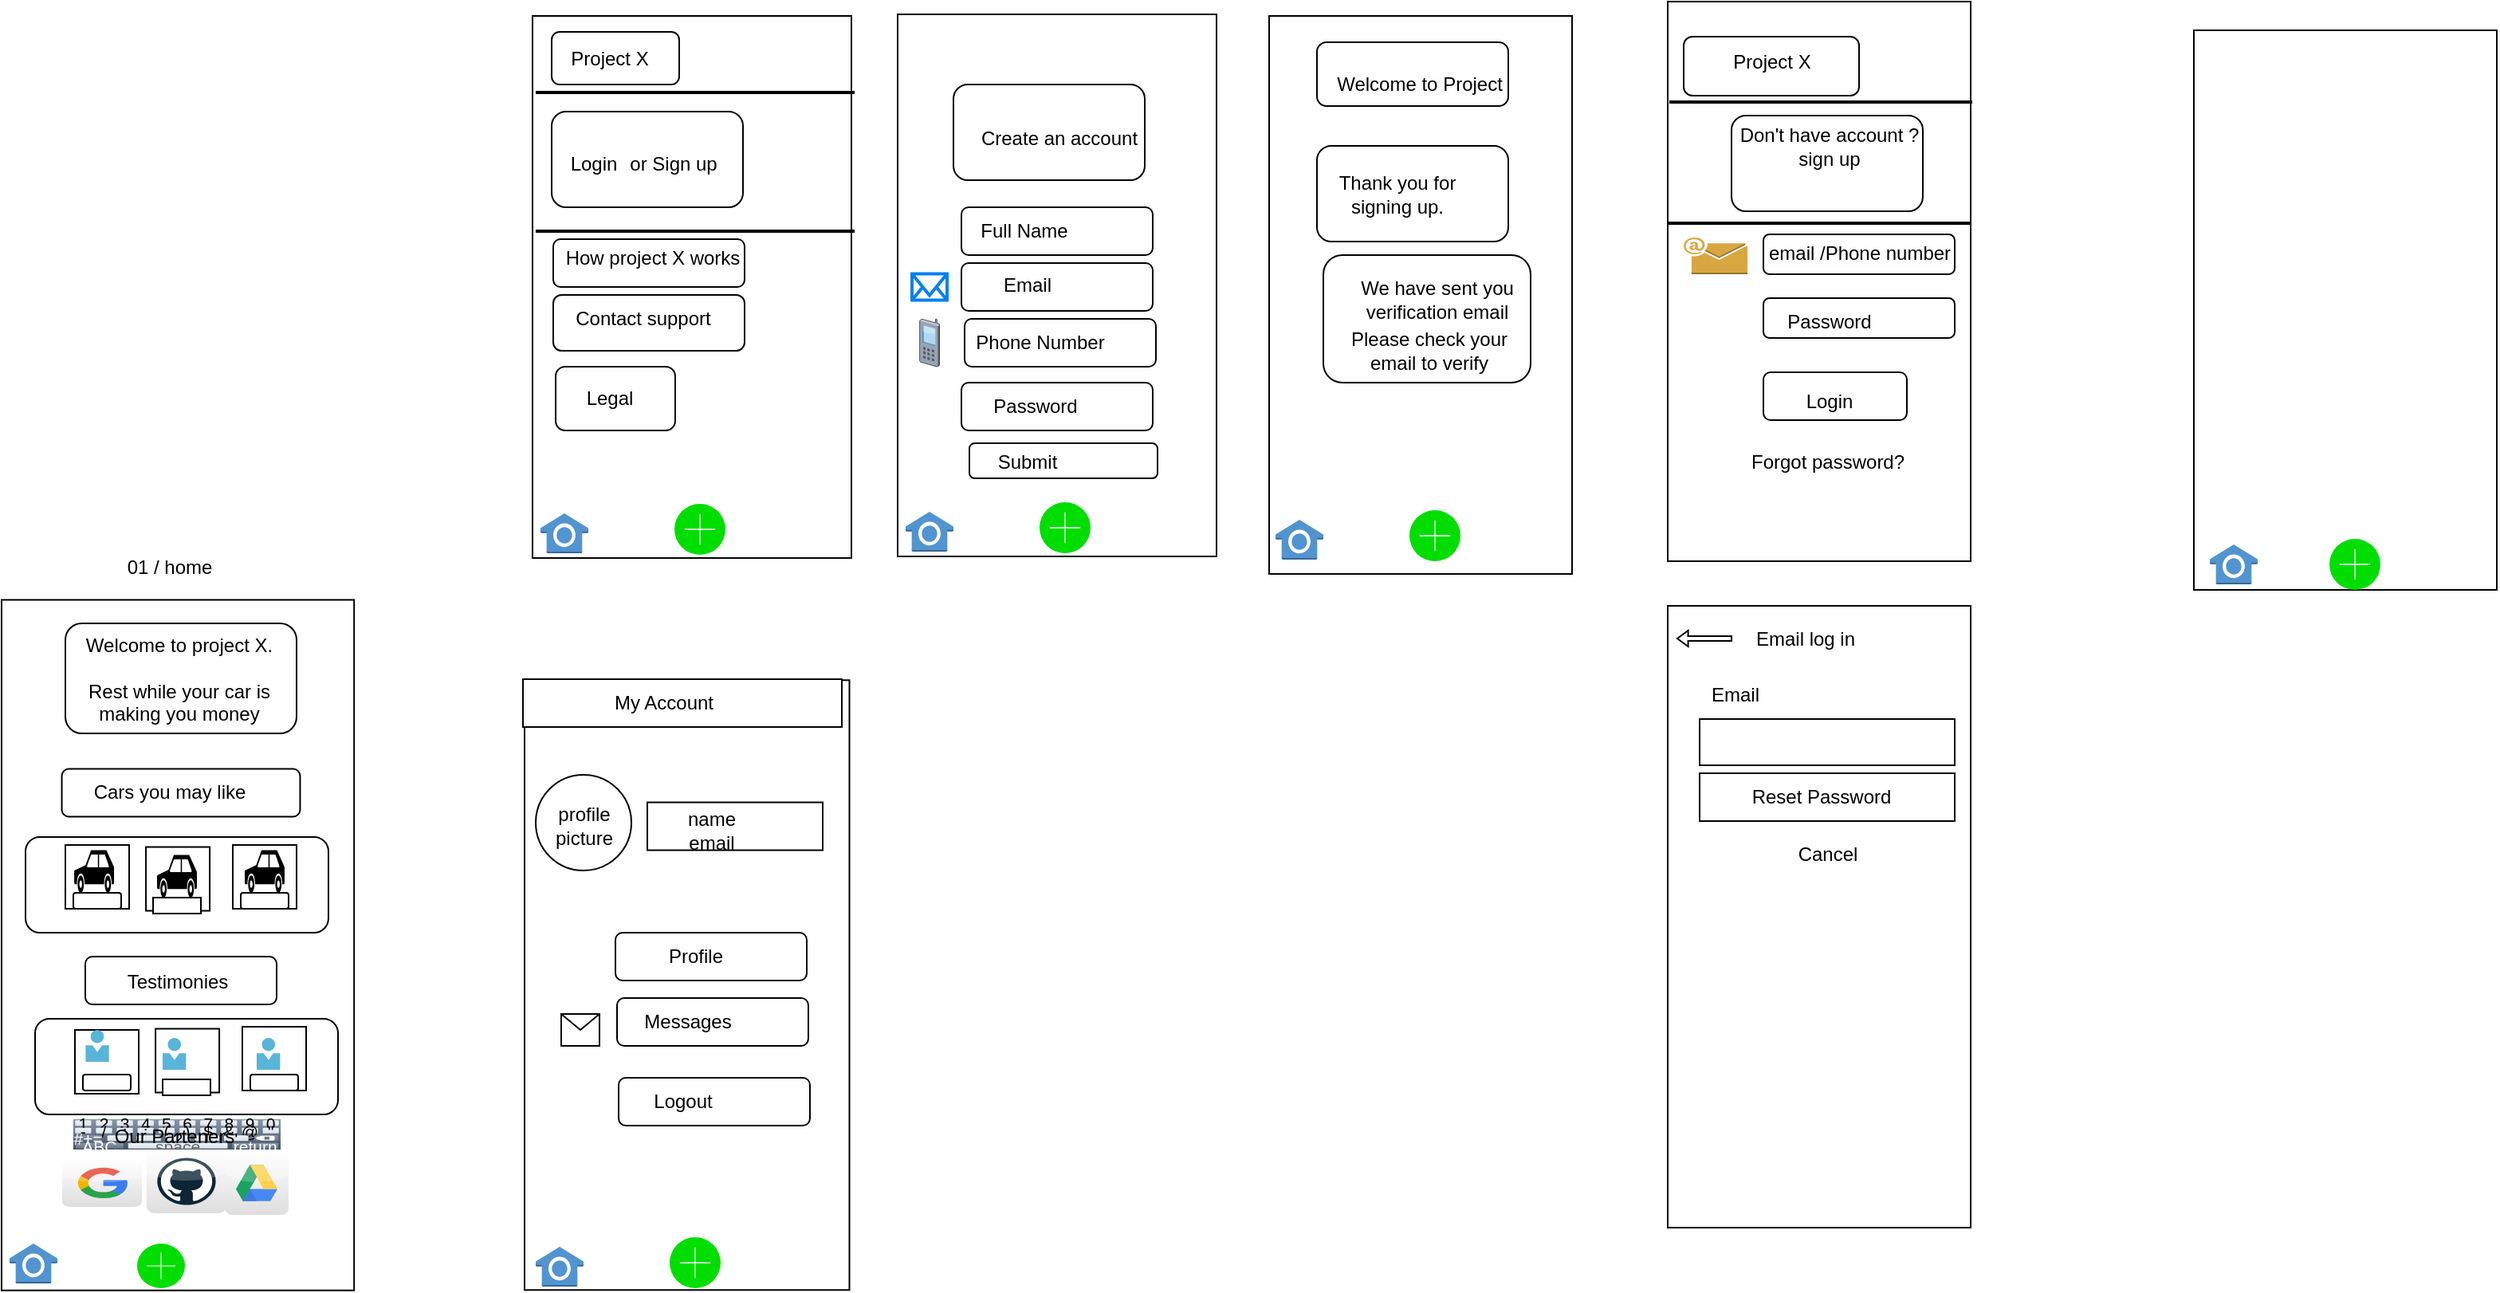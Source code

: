<mxfile version="14.1.3" type="github">
  <diagram id="MiHdG6kOTSJydrFhY64F" name="Page-1">
    <mxGraphModel dx="868" dy="1555" grid="1" gridSize="10" guides="1" tooltips="1" connect="1" arrows="1" fold="1" page="1" pageScale="1" pageWidth="850" pageHeight="1100" math="0" shadow="0">
      <root>
        <mxCell id="0" />
        <mxCell id="1" parent="0" />
        <mxCell id="eK57lRm6cOHZw8kiaRh1-2" value="" style="rounded=0;whiteSpace=wrap;html=1;rotation=90;" parent="1" vertex="1">
          <mxGeometry x="-71.02" y="112.26" width="433.12" height="221.1" as="geometry" />
        </mxCell>
        <mxCell id="eK57lRm6cOHZw8kiaRh1-9" value="" style="rounded=0;whiteSpace=wrap;html=1;rotation=90;" parent="1" vertex="1">
          <mxGeometry x="273.63" y="146" width="382.5" height="203.75" as="geometry" />
        </mxCell>
        <mxCell id="eK57lRm6cOHZw8kiaRh1-11" value="" style="ellipse;whiteSpace=wrap;html=1;aspect=fixed;" parent="1" vertex="1">
          <mxGeometry x="370" y="116" width="60" height="60" as="geometry" />
        </mxCell>
        <mxCell id="eK57lRm6cOHZw8kiaRh1-12" value="" style="rounded=0;whiteSpace=wrap;html=1;" parent="1" vertex="1">
          <mxGeometry x="440" y="133.26" width="110" height="30" as="geometry" />
        </mxCell>
        <mxCell id="eK57lRm6cOHZw8kiaRh1-14" value="&lt;div&gt;name&lt;/div&gt;&lt;div&gt;email&lt;br&gt;&lt;/div&gt;" style="text;html=1;resizable=0;autosize=1;align=center;verticalAlign=middle;points=[];fillColor=none;strokeColor=none;rounded=0;" parent="1" vertex="1">
          <mxGeometry x="455" y="136.26" width="50" height="30" as="geometry" />
        </mxCell>
        <mxCell id="eK57lRm6cOHZw8kiaRh1-15" value="&lt;div&gt;profile&lt;/div&gt;&lt;div&gt;picture&lt;br&gt;&lt;/div&gt;" style="text;html=1;resizable=0;autosize=1;align=center;verticalAlign=middle;points=[];fillColor=none;strokeColor=none;rounded=0;" parent="1" vertex="1">
          <mxGeometry x="375" y="133.26" width="50" height="30" as="geometry" />
        </mxCell>
        <mxCell id="eK57lRm6cOHZw8kiaRh1-19" value="" style="html=1;verticalLabelPosition=bottom;labelBackgroundColor=#ffffff;verticalAlign=top;shadow=0;dashed=0;strokeWidth=2;shape=mxgraph.ios7.misc.add;fillColor=#00dd00;strokeColor=#ffffff;" parent="1" vertex="1">
          <mxGeometry x="454" y="406" width="32" height="32" as="geometry" />
        </mxCell>
        <mxCell id="eK57lRm6cOHZw8kiaRh1-22" value="" style="shape=image;html=1;verticalAlign=top;verticalLabelPosition=bottom;labelBackgroundColor=#ffffff;imageAspect=0;aspect=fixed;image=https://cdn4.iconfinder.com/data/icons/music-ui-solid-24px/24/user_account_profile-2-128.png" parent="1" vertex="1">
          <mxGeometry x="529" y="405" width="32" height="32" as="geometry" />
        </mxCell>
        <mxCell id="eK57lRm6cOHZw8kiaRh1-23" value="" style="shape=image;html=1;verticalAlign=top;verticalLabelPosition=bottom;labelBackgroundColor=#ffffff;imageAspect=0;aspect=fixed;image=https://cdn0.iconfinder.com/data/icons/google-material-design-3-0/48/ic_account_circle_48px-128.png" parent="1" vertex="1">
          <mxGeometry x="380" y="211" width="33" height="33" as="geometry" />
        </mxCell>
        <mxCell id="eK57lRm6cOHZw8kiaRh1-24" value="" style="rounded=1;whiteSpace=wrap;html=1;" parent="1" vertex="1">
          <mxGeometry x="420" y="215" width="120" height="30" as="geometry" />
        </mxCell>
        <mxCell id="eK57lRm6cOHZw8kiaRh1-25" value="" style="shape=message;html=1;whiteSpace=wrap;html=1;outlineConnect=0;" parent="1" vertex="1">
          <mxGeometry x="386" y="266" width="24" height="20" as="geometry" />
        </mxCell>
        <mxCell id="eK57lRm6cOHZw8kiaRh1-27" value="" style="rounded=1;whiteSpace=wrap;html=1;" parent="1" vertex="1">
          <mxGeometry x="421" y="256" width="120" height="30" as="geometry" />
        </mxCell>
        <mxCell id="eK57lRm6cOHZw8kiaRh1-28" value="" style="shape=image;html=1;verticalAlign=top;verticalLabelPosition=bottom;labelBackgroundColor=#ffffff;imageAspect=0;aspect=fixed;image=https://cdn3.iconfinder.com/data/icons/UltimateGnome/128x128/apps/gnome-session-logout.png" parent="1" vertex="1">
          <mxGeometry x="386" y="306" width="30" height="30" as="geometry" />
        </mxCell>
        <mxCell id="eK57lRm6cOHZw8kiaRh1-29" value="" style="rounded=1;whiteSpace=wrap;html=1;" parent="1" vertex="1">
          <mxGeometry x="422" y="306" width="120" height="30" as="geometry" />
        </mxCell>
        <mxCell id="eK57lRm6cOHZw8kiaRh1-30" value="" style="rounded=0;whiteSpace=wrap;html=1;" parent="1" vertex="1">
          <mxGeometry x="362" y="56" width="200" height="30" as="geometry" />
        </mxCell>
        <mxCell id="eK57lRm6cOHZw8kiaRh1-31" value="My Account" style="text;html=1;resizable=0;autosize=1;align=center;verticalAlign=middle;points=[];fillColor=none;strokeColor=none;rounded=0;" parent="1" vertex="1">
          <mxGeometry x="410" y="61" width="80" height="20" as="geometry" />
        </mxCell>
        <mxCell id="eK57lRm6cOHZw8kiaRh1-32" value="Profile" style="text;html=1;resizable=0;autosize=1;align=center;verticalAlign=middle;points=[];fillColor=none;strokeColor=none;rounded=0;" parent="1" vertex="1">
          <mxGeometry x="445" y="220" width="50" height="20" as="geometry" />
        </mxCell>
        <mxCell id="eK57lRm6cOHZw8kiaRh1-33" value="Messages" style="text;html=1;resizable=0;autosize=1;align=center;verticalAlign=middle;points=[];fillColor=none;strokeColor=none;rounded=0;" parent="1" vertex="1">
          <mxGeometry x="430" y="261" width="70" height="20" as="geometry" />
        </mxCell>
        <mxCell id="eK57lRm6cOHZw8kiaRh1-34" value="Logout" style="text;html=1;resizable=0;autosize=1;align=center;verticalAlign=middle;points=[];fillColor=none;strokeColor=none;rounded=0;" parent="1" vertex="1">
          <mxGeometry x="437" y="311" width="50" height="20" as="geometry" />
        </mxCell>
        <mxCell id="eK57lRm6cOHZw8kiaRh1-35" value="" style="outlineConnect=0;dashed=0;verticalLabelPosition=bottom;verticalAlign=top;align=center;html=1;shape=mxgraph.aws3.alexa_smart_home_skill;fillColor=#5294CF;gradientColor=none;" parent="1" vertex="1">
          <mxGeometry x="40" y="410" width="30" height="25" as="geometry" />
        </mxCell>
        <mxCell id="eK57lRm6cOHZw8kiaRh1-36" value="" style="html=1;verticalLabelPosition=bottom;labelBackgroundColor=#ffffff;verticalAlign=top;shadow=0;dashed=0;strokeWidth=2;shape=mxgraph.ios7.misc.add;fillColor=#00dd00;strokeColor=#ffffff;" parent="1" vertex="1">
          <mxGeometry x="120" y="410" width="30" height="28" as="geometry" />
        </mxCell>
        <mxCell id="eK57lRm6cOHZw8kiaRh1-37" value="" style="shape=image;html=1;verticalAlign=top;verticalLabelPosition=bottom;labelBackgroundColor=#ffffff;imageAspect=0;aspect=fixed;image=https://cdn4.iconfinder.com/data/icons/music-ui-solid-24px/24/user_account_profile-2-128.png" parent="1" vertex="1">
          <mxGeometry x="210" y="410" width="30" height="30" as="geometry" />
        </mxCell>
        <mxCell id="eK57lRm6cOHZw8kiaRh1-39" value="" style="rounded=1;whiteSpace=wrap;html=1;" parent="1" vertex="1">
          <mxGeometry x="75" y="21" width="145" height="69" as="geometry" />
        </mxCell>
        <mxCell id="eK57lRm6cOHZw8kiaRh1-40" value="&lt;div&gt;Welcome to project X.&lt;/div&gt;&lt;div&gt;&lt;br&gt;&lt;/div&gt;&lt;div&gt;Rest while your car is &lt;br&gt;&lt;/div&gt;&lt;div&gt;making you money&lt;br&gt;&lt;/div&gt;" style="text;html=1;resizable=0;autosize=1;align=center;verticalAlign=middle;points=[];fillColor=none;strokeColor=none;rounded=0;" parent="1" vertex="1">
          <mxGeometry x="80.54" y="25.5" width="130" height="60" as="geometry" />
        </mxCell>
        <mxCell id="eK57lRm6cOHZw8kiaRh1-41" value="" style="rounded=1;whiteSpace=wrap;html=1;" parent="1" vertex="1">
          <mxGeometry x="72.77" y="112.26" width="149.46" height="30" as="geometry" />
        </mxCell>
        <mxCell id="eK57lRm6cOHZw8kiaRh1-42" value="Cars you may like" style="text;html=1;resizable=0;autosize=1;align=center;verticalAlign=middle;points=[];fillColor=none;strokeColor=none;rounded=0;" parent="1" vertex="1">
          <mxGeometry x="85" y="117.26" width="110" height="20" as="geometry" />
        </mxCell>
        <mxCell id="eK57lRm6cOHZw8kiaRh1-48" value="" style="rounded=1;whiteSpace=wrap;html=1;" parent="1" vertex="1">
          <mxGeometry x="50" y="155" width="190" height="60" as="geometry" />
        </mxCell>
        <mxCell id="eK57lRm6cOHZw8kiaRh1-50" value="" style="whiteSpace=wrap;html=1;aspect=fixed;" parent="1" vertex="1">
          <mxGeometry x="75" y="160" width="40" height="40" as="geometry" />
        </mxCell>
        <mxCell id="eK57lRm6cOHZw8kiaRh1-51" value="" style="whiteSpace=wrap;html=1;aspect=fixed;" parent="1" vertex="1">
          <mxGeometry x="180" y="160" width="40" height="40" as="geometry" />
        </mxCell>
        <mxCell id="eK57lRm6cOHZw8kiaRh1-52" value="" style="whiteSpace=wrap;html=1;aspect=fixed;" parent="1" vertex="1">
          <mxGeometry x="125.54" y="161.26" width="40" height="40" as="geometry" />
        </mxCell>
        <mxCell id="eK57lRm6cOHZw8kiaRh1-53" value="" style="rounded=1;whiteSpace=wrap;html=1;" parent="1" vertex="1">
          <mxGeometry x="87.5" y="230" width="120" height="30" as="geometry" />
        </mxCell>
        <mxCell id="eK57lRm6cOHZw8kiaRh1-54" value="Testimonies" style="text;html=1;resizable=0;autosize=1;align=center;verticalAlign=middle;points=[];fillColor=none;strokeColor=none;rounded=0;" parent="1" vertex="1">
          <mxGeometry x="105" y="236" width="80" height="20" as="geometry" />
        </mxCell>
        <mxCell id="eK57lRm6cOHZw8kiaRh1-55" value="" style="shape=mxgraph.signs.transportation.car_3;html=1;pointerEvents=1;fillColor=#000000;strokeColor=none;verticalLabelPosition=bottom;verticalAlign=top;align=center;" parent="1" vertex="1">
          <mxGeometry x="80.54" y="163.26" width="25" height="26.74" as="geometry" />
        </mxCell>
        <mxCell id="eK57lRm6cOHZw8kiaRh1-56" value="" style="shape=mxgraph.signs.transportation.car_3;html=1;pointerEvents=1;fillColor=#000000;strokeColor=none;verticalLabelPosition=bottom;verticalAlign=top;align=center;" parent="1" vertex="1">
          <mxGeometry x="132.5" y="166.26" width="25" height="26.74" as="geometry" />
        </mxCell>
        <mxCell id="eK57lRm6cOHZw8kiaRh1-57" value="" style="shape=mxgraph.signs.transportation.car_3;html=1;pointerEvents=1;fillColor=#000000;strokeColor=none;verticalLabelPosition=bottom;verticalAlign=top;align=center;" parent="1" vertex="1">
          <mxGeometry x="187.5" y="163.26" width="25" height="26.74" as="geometry" />
        </mxCell>
        <mxCell id="eK57lRm6cOHZw8kiaRh1-58" value="" style="rounded=1;whiteSpace=wrap;html=1;" parent="1" vertex="1">
          <mxGeometry x="80" y="190" width="30" height="10" as="geometry" />
        </mxCell>
        <mxCell id="eK57lRm6cOHZw8kiaRh1-59" value="" style="rounded=1;whiteSpace=wrap;html=1;arcSize=0;" parent="1" vertex="1">
          <mxGeometry x="130" y="193" width="30" height="10" as="geometry" />
        </mxCell>
        <mxCell id="eK57lRm6cOHZw8kiaRh1-60" value="" style="rounded=1;whiteSpace=wrap;html=1;" parent="1" vertex="1">
          <mxGeometry x="185" y="190" width="30" height="10" as="geometry" />
        </mxCell>
        <mxCell id="eK57lRm6cOHZw8kiaRh1-61" value="" style="rounded=1;whiteSpace=wrap;html=1;" parent="1" vertex="1">
          <mxGeometry x="56" y="269" width="190" height="60" as="geometry" />
        </mxCell>
        <mxCell id="eK57lRm6cOHZw8kiaRh1-62" value="" style="whiteSpace=wrap;html=1;aspect=fixed;" parent="1" vertex="1">
          <mxGeometry x="81" y="276" width="40" height="40" as="geometry" />
        </mxCell>
        <mxCell id="eK57lRm6cOHZw8kiaRh1-63" value="" style="whiteSpace=wrap;html=1;aspect=fixed;" parent="1" vertex="1">
          <mxGeometry x="186" y="274" width="40" height="40" as="geometry" />
        </mxCell>
        <mxCell id="eK57lRm6cOHZw8kiaRh1-64" value="" style="whiteSpace=wrap;html=1;aspect=fixed;" parent="1" vertex="1">
          <mxGeometry x="131.54" y="275.26" width="40" height="40" as="geometry" />
        </mxCell>
        <mxCell id="eK57lRm6cOHZw8kiaRh1-68" value="" style="rounded=1;whiteSpace=wrap;html=1;" parent="1" vertex="1">
          <mxGeometry x="86" y="304" width="30" height="10" as="geometry" />
        </mxCell>
        <mxCell id="eK57lRm6cOHZw8kiaRh1-69" value="" style="rounded=1;whiteSpace=wrap;html=1;arcSize=0;" parent="1" vertex="1">
          <mxGeometry x="136" y="307" width="30" height="10" as="geometry" />
        </mxCell>
        <mxCell id="eK57lRm6cOHZw8kiaRh1-70" value="" style="rounded=1;whiteSpace=wrap;html=1;" parent="1" vertex="1">
          <mxGeometry x="191" y="304" width="30" height="10" as="geometry" />
        </mxCell>
        <mxCell id="eK57lRm6cOHZw8kiaRh1-71" value="" style="aspect=fixed;html=1;points=[];align=center;image;fontSize=12;image=img/lib/mscae/Person.svg;" parent="1" vertex="1">
          <mxGeometry x="87.6" y="276" width="14.8" height="20" as="geometry" />
        </mxCell>
        <mxCell id="eK57lRm6cOHZw8kiaRh1-73" value="" style="aspect=fixed;html=1;points=[];align=center;image;fontSize=12;image=img/lib/mscae/Person.svg;" parent="1" vertex="1">
          <mxGeometry x="136" y="281" width="14.8" height="20" as="geometry" />
        </mxCell>
        <mxCell id="eK57lRm6cOHZw8kiaRh1-74" value="" style="aspect=fixed;html=1;points=[];align=center;image;fontSize=12;image=img/lib/mscae/Person.svg;" parent="1" vertex="1">
          <mxGeometry x="195" y="281" width="14.8" height="20" as="geometry" />
        </mxCell>
        <mxCell id="eK57lRm6cOHZw8kiaRh1-75" value="" style="verticalLabelPosition=bottom;verticalAlign=top;html=1;shadow=0;dashed=0;strokeWidth=1;shape=mxgraph.ios.iKeybNumb;" parent="1" vertex="1">
          <mxGeometry x="80" y="332" width="130" height="19" as="geometry" />
        </mxCell>
        <mxCell id="eK57lRm6cOHZw8kiaRh1-76" value="Our Parteners" style="text;html=1;resizable=0;autosize=1;align=center;verticalAlign=middle;points=[];fillColor=none;strokeColor=none;rounded=0;" parent="1" vertex="1">
          <mxGeometry x="98.4" y="333.36" width="90" height="20" as="geometry" />
        </mxCell>
        <mxCell id="eK57lRm6cOHZw8kiaRh1-77" value="" style="dashed=0;outlineConnect=0;html=1;align=center;labelPosition=center;verticalLabelPosition=bottom;verticalAlign=top;shape=mxgraph.webicons.google;gradientColor=#DFDEDE" parent="1" vertex="1">
          <mxGeometry x="73" y="357" width="50" height="30" as="geometry" />
        </mxCell>
        <mxCell id="eK57lRm6cOHZw8kiaRh1-78" value="" style="dashed=0;outlineConnect=0;html=1;align=center;labelPosition=center;verticalLabelPosition=bottom;verticalAlign=top;shape=mxgraph.webicons.google_drive;gradientColor=#DFDEDE" parent="1" vertex="1">
          <mxGeometry x="175" y="352" width="40" height="40" as="geometry" />
        </mxCell>
        <mxCell id="eK57lRm6cOHZw8kiaRh1-79" value="" style="dashed=0;outlineConnect=0;html=1;align=center;labelPosition=center;verticalLabelPosition=bottom;verticalAlign=top;shape=mxgraph.webicons.github;gradientColor=#DFDEDE" parent="1" vertex="1">
          <mxGeometry x="126" y="351" width="50" height="40" as="geometry" />
        </mxCell>
        <mxCell id="eK57lRm6cOHZw8kiaRh1-80" value="" style="outlineConnect=0;dashed=0;verticalLabelPosition=bottom;verticalAlign=top;align=center;html=1;shape=mxgraph.aws3.alexa_smart_home_skill;fillColor=#5294CF;gradientColor=none;" parent="1" vertex="1">
          <mxGeometry x="370" y="412" width="30" height="25" as="geometry" />
        </mxCell>
        <mxCell id="eK57lRm6cOHZw8kiaRh1-81" value="" style="rounded=0;whiteSpace=wrap;html=1;" parent="1" vertex="1">
          <mxGeometry x="368" y="-360" width="200" height="340" as="geometry" />
        </mxCell>
        <mxCell id="eK57lRm6cOHZw8kiaRh1-82" value="" style="html=1;verticalLabelPosition=bottom;labelBackgroundColor=#ffffff;verticalAlign=top;shadow=0;dashed=0;strokeWidth=2;shape=mxgraph.ios7.misc.add;fillColor=#00dd00;strokeColor=#ffffff;" parent="1" vertex="1">
          <mxGeometry x="457" y="-54" width="32" height="32" as="geometry" />
        </mxCell>
        <mxCell id="eK57lRm6cOHZw8kiaRh1-83" value="" style="shape=image;html=1;verticalAlign=top;verticalLabelPosition=bottom;labelBackgroundColor=#ffffff;imageAspect=0;aspect=fixed;image=https://cdn4.iconfinder.com/data/icons/music-ui-solid-24px/24/user_account_profile-2-128.png" parent="1" vertex="1">
          <mxGeometry x="532" y="-55" width="32" height="32" as="geometry" />
        </mxCell>
        <mxCell id="eK57lRm6cOHZw8kiaRh1-84" value="" style="outlineConnect=0;dashed=0;verticalLabelPosition=bottom;verticalAlign=top;align=center;html=1;shape=mxgraph.aws3.alexa_smart_home_skill;fillColor=#5294CF;gradientColor=none;" parent="1" vertex="1">
          <mxGeometry x="373" y="-48" width="30" height="25" as="geometry" />
        </mxCell>
        <mxCell id="eK57lRm6cOHZw8kiaRh1-85" value="" style="rounded=1;whiteSpace=wrap;html=1;" parent="1" vertex="1">
          <mxGeometry x="380" y="-300" width="120" height="60" as="geometry" />
        </mxCell>
        <mxCell id="eK57lRm6cOHZw8kiaRh1-88" value="" style="rounded=0;whiteSpace=wrap;html=1;" parent="1" vertex="1">
          <mxGeometry x="597" y="-361" width="200" height="340" as="geometry" />
        </mxCell>
        <mxCell id="eK57lRm6cOHZw8kiaRh1-89" value="" style="html=1;verticalLabelPosition=bottom;labelBackgroundColor=#ffffff;verticalAlign=top;shadow=0;dashed=0;strokeWidth=2;shape=mxgraph.ios7.misc.add;fillColor=#00dd00;strokeColor=#ffffff;" parent="1" vertex="1">
          <mxGeometry x="686" y="-55" width="32" height="32" as="geometry" />
        </mxCell>
        <mxCell id="eK57lRm6cOHZw8kiaRh1-90" value="" style="shape=image;html=1;verticalAlign=top;verticalLabelPosition=bottom;labelBackgroundColor=#ffffff;imageAspect=0;aspect=fixed;image=https://cdn4.iconfinder.com/data/icons/music-ui-solid-24px/24/user_account_profile-2-128.png" parent="1" vertex="1">
          <mxGeometry x="761" y="-56" width="32" height="32" as="geometry" />
        </mxCell>
        <mxCell id="eK57lRm6cOHZw8kiaRh1-91" value="" style="outlineConnect=0;dashed=0;verticalLabelPosition=bottom;verticalAlign=top;align=center;html=1;shape=mxgraph.aws3.alexa_smart_home_skill;fillColor=#5294CF;gradientColor=none;" parent="1" vertex="1">
          <mxGeometry x="602" y="-49" width="30" height="25" as="geometry" />
        </mxCell>
        <mxCell id="eK57lRm6cOHZw8kiaRh1-92" value="" style="rounded=1;whiteSpace=wrap;html=1;" parent="1" vertex="1">
          <mxGeometry x="632" y="-317" width="120" height="60" as="geometry" />
        </mxCell>
        <mxCell id="eK57lRm6cOHZw8kiaRh1-93" value="Create an account" style="text;html=1;resizable=0;autosize=1;align=center;verticalAlign=middle;points=[];fillColor=none;strokeColor=none;rounded=0;" parent="1" vertex="1">
          <mxGeometry x="638" y="-293" width="120" height="20" as="geometry" />
        </mxCell>
        <mxCell id="eK57lRm6cOHZw8kiaRh1-94" value="" style="rounded=1;whiteSpace=wrap;html=1;" parent="1" vertex="1">
          <mxGeometry x="637" y="-240" width="120" height="30" as="geometry" />
        </mxCell>
        <mxCell id="eK57lRm6cOHZw8kiaRh1-95" value="" style="rounded=1;whiteSpace=wrap;html=1;" parent="1" vertex="1">
          <mxGeometry x="637" y="-205" width="120" height="30" as="geometry" />
        </mxCell>
        <mxCell id="eK57lRm6cOHZw8kiaRh1-96" value="" style="rounded=1;whiteSpace=wrap;html=1;" parent="1" vertex="1">
          <mxGeometry x="639" y="-170" width="120" height="30" as="geometry" />
        </mxCell>
        <mxCell id="eK57lRm6cOHZw8kiaRh1-97" value="" style="rounded=1;whiteSpace=wrap;html=1;" parent="1" vertex="1">
          <mxGeometry x="637" y="-130" width="120" height="30" as="geometry" />
        </mxCell>
        <mxCell id="eK57lRm6cOHZw8kiaRh1-98" value="" style="shape=image;html=1;verticalAlign=top;verticalLabelPosition=bottom;labelBackgroundColor=#ffffff;imageAspect=0;aspect=fixed;image=https://cdn0.iconfinder.com/data/icons/round-ui-icons/128/tick_red.png" parent="1" vertex="1">
          <mxGeometry x="614" y="-90" width="26" height="26" as="geometry" />
        </mxCell>
        <mxCell id="eK57lRm6cOHZw8kiaRh1-99" value="" style="rounded=1;whiteSpace=wrap;html=1;" parent="1" vertex="1">
          <mxGeometry x="642" y="-92" width="118" height="22" as="geometry" />
        </mxCell>
        <mxCell id="eK57lRm6cOHZw8kiaRh1-100" value="" style="shape=image;html=1;verticalAlign=top;verticalLabelPosition=bottom;labelBackgroundColor=#ffffff;imageAspect=0;aspect=fixed;image=https://cdn0.iconfinder.com/data/icons/simpline-mix/64/simpline_27-128.png" parent="1" vertex="1">
          <mxGeometry x="602" y="-240" width="30" height="30" as="geometry" />
        </mxCell>
        <mxCell id="eK57lRm6cOHZw8kiaRh1-101" value="" style="html=1;verticalLabelPosition=bottom;align=center;labelBackgroundColor=#ffffff;verticalAlign=top;strokeWidth=2;strokeColor=#0080F0;shadow=0;dashed=0;shape=mxgraph.ios7.icons.mail;" parent="1" vertex="1">
          <mxGeometry x="606" y="-198.25" width="22" height="16.5" as="geometry" />
        </mxCell>
        <mxCell id="eK57lRm6cOHZw8kiaRh1-102" value="" style="verticalLabelPosition=bottom;aspect=fixed;html=1;verticalAlign=top;strokeColor=none;align=center;outlineConnect=0;shape=mxgraph.citrix.cell_phone;" parent="1" vertex="1">
          <mxGeometry x="610.75" y="-170" width="12.5" height="30" as="geometry" />
        </mxCell>
        <mxCell id="eK57lRm6cOHZw8kiaRh1-103" value="" style="shape=image;html=1;verticalAlign=top;verticalLabelPosition=bottom;labelBackgroundColor=#ffffff;imageAspect=0;aspect=fixed;image=https://cdn3.iconfinder.com/data/icons/linecons-free-vector-icons-pack/32/lock-128.png" parent="1" vertex="1">
          <mxGeometry x="606" y="-130" width="30" height="30" as="geometry" />
        </mxCell>
        <mxCell id="eK57lRm6cOHZw8kiaRh1-104" value="Full Name" style="text;html=1;resizable=0;autosize=1;align=center;verticalAlign=middle;points=[];fillColor=none;strokeColor=none;rounded=0;" parent="1" vertex="1">
          <mxGeometry x="641.13" y="-235" width="70" height="20" as="geometry" />
        </mxCell>
        <mxCell id="eK57lRm6cOHZw8kiaRh1-105" value="Email" style="text;html=1;resizable=0;autosize=1;align=center;verticalAlign=middle;points=[];fillColor=none;strokeColor=none;rounded=0;" parent="1" vertex="1">
          <mxGeometry x="653.13" y="-200.75" width="50" height="20" as="geometry" />
        </mxCell>
        <mxCell id="eK57lRm6cOHZw8kiaRh1-106" value="Phone Number" style="text;html=1;resizable=0;autosize=1;align=center;verticalAlign=middle;points=[];fillColor=none;strokeColor=none;rounded=0;" parent="1" vertex="1">
          <mxGeometry x="636" y="-165" width="100" height="20" as="geometry" />
        </mxCell>
        <mxCell id="eK57lRm6cOHZw8kiaRh1-107" value="Password" style="text;html=1;resizable=0;autosize=1;align=center;verticalAlign=middle;points=[];fillColor=none;strokeColor=none;rounded=0;" parent="1" vertex="1">
          <mxGeometry x="648" y="-125" width="70" height="20" as="geometry" />
        </mxCell>
        <mxCell id="eK57lRm6cOHZw8kiaRh1-108" value="Submit" style="text;html=1;resizable=0;autosize=1;align=center;verticalAlign=middle;points=[];fillColor=none;strokeColor=none;rounded=0;" parent="1" vertex="1">
          <mxGeometry x="653.13" y="-90" width="50" height="20" as="geometry" />
        </mxCell>
        <mxCell id="eK57lRm6cOHZw8kiaRh1-110" value="" style="rounded=1;whiteSpace=wrap;html=1;" parent="1" vertex="1">
          <mxGeometry x="380" y="-350" width="80" height="33" as="geometry" />
        </mxCell>
        <mxCell id="eK57lRm6cOHZw8kiaRh1-115" value="" style="line;strokeWidth=2;html=1;" parent="1" vertex="1">
          <mxGeometry x="370" y="-317" width="200" height="10" as="geometry" />
        </mxCell>
        <mxCell id="eK57lRm6cOHZw8kiaRh1-116" value="Project X" style="text;html=1;resizable=0;autosize=1;align=center;verticalAlign=middle;points=[];fillColor=none;strokeColor=none;rounded=0;" parent="1" vertex="1">
          <mxGeometry x="386" y="-343.5" width="60" height="20" as="geometry" />
        </mxCell>
        <mxCell id="eK57lRm6cOHZw8kiaRh1-117" value="" style="line;strokeWidth=2;html=1;" parent="1" vertex="1">
          <mxGeometry x="370" y="-230" width="200" height="10" as="geometry" />
        </mxCell>
        <mxCell id="eK57lRm6cOHZw8kiaRh1-118" value="Login" style="text;html=1;resizable=0;autosize=1;align=center;verticalAlign=middle;points=[];fillColor=none;strokeColor=none;rounded=0;" parent="1" vertex="1">
          <mxGeometry x="381" y="-277" width="50" height="20" as="geometry" />
        </mxCell>
        <mxCell id="eK57lRm6cOHZw8kiaRh1-119" value="or Sign up" style="text;html=1;resizable=0;autosize=1;align=center;verticalAlign=middle;points=[];fillColor=none;strokeColor=none;rounded=0;" parent="1" vertex="1">
          <mxGeometry x="421" y="-277" width="70" height="20" as="geometry" />
        </mxCell>
        <mxCell id="eK57lRm6cOHZw8kiaRh1-121" value="" style="rounded=1;whiteSpace=wrap;html=1;" parent="1" vertex="1">
          <mxGeometry x="381" y="-220" width="120" height="30" as="geometry" />
        </mxCell>
        <mxCell id="eK57lRm6cOHZw8kiaRh1-122" value="" style="rounded=1;whiteSpace=wrap;html=1;" parent="1" vertex="1">
          <mxGeometry x="381" y="-185" width="120" height="35" as="geometry" />
        </mxCell>
        <mxCell id="eK57lRm6cOHZw8kiaRh1-123" value="" style="rounded=1;whiteSpace=wrap;html=1;" parent="1" vertex="1">
          <mxGeometry x="382.5" y="-140" width="75" height="40" as="geometry" />
        </mxCell>
        <mxCell id="eK57lRm6cOHZw8kiaRh1-124" value="How project X works" style="text;html=1;resizable=0;autosize=1;align=center;verticalAlign=middle;points=[];fillColor=none;strokeColor=none;rounded=0;" parent="1" vertex="1">
          <mxGeometry x="378" y="-218.25" width="130" height="20" as="geometry" />
        </mxCell>
        <mxCell id="eK57lRm6cOHZw8kiaRh1-125" value="Contact support" style="text;html=1;resizable=0;autosize=1;align=center;verticalAlign=middle;points=[];fillColor=none;strokeColor=none;rounded=0;" parent="1" vertex="1">
          <mxGeometry x="387" y="-179.75" width="100" height="20" as="geometry" />
        </mxCell>
        <mxCell id="eK57lRm6cOHZw8kiaRh1-126" value="Legal" style="text;html=1;resizable=0;autosize=1;align=center;verticalAlign=middle;points=[];fillColor=none;strokeColor=none;rounded=0;" parent="1" vertex="1">
          <mxGeometry x="391" y="-130" width="50" height="20" as="geometry" />
        </mxCell>
        <mxCell id="eK57lRm6cOHZw8kiaRh1-128" value="01 / home" style="text;html=1;resizable=0;autosize=1;align=center;verticalAlign=middle;points=[];fillColor=none;strokeColor=none;rounded=0;" parent="1" vertex="1">
          <mxGeometry x="105" y="-24" width="70" height="20" as="geometry" />
        </mxCell>
        <mxCell id="eK57lRm6cOHZw8kiaRh1-130" value="" style="rounded=0;whiteSpace=wrap;html=1;" parent="1" vertex="1">
          <mxGeometry x="830" y="-360" width="190" height="350" as="geometry" />
        </mxCell>
        <mxCell id="eK57lRm6cOHZw8kiaRh1-131" value="" style="rounded=1;whiteSpace=wrap;html=1;" parent="1" vertex="1">
          <mxGeometry x="860" y="-278.5" width="120" height="60" as="geometry" />
        </mxCell>
        <mxCell id="eK57lRm6cOHZw8kiaRh1-132" value="&lt;div&gt;Thank you for &lt;br&gt;&lt;/div&gt;&lt;div&gt;signing up.&lt;br&gt;&lt;/div&gt;" style="text;html=1;resizable=0;autosize=1;align=center;verticalAlign=middle;points=[];fillColor=none;strokeColor=none;rounded=0;" parent="1" vertex="1">
          <mxGeometry x="865" y="-263.5" width="90" height="30" as="geometry" />
        </mxCell>
        <mxCell id="eK57lRm6cOHZw8kiaRh1-133" value="" style="rounded=1;whiteSpace=wrap;html=1;" parent="1" vertex="1">
          <mxGeometry x="860" y="-343.5" width="120" height="40" as="geometry" />
        </mxCell>
        <mxCell id="eK57lRm6cOHZw8kiaRh1-134" value="Welcome to Project" style="text;html=1;resizable=0;autosize=1;align=center;verticalAlign=middle;points=[];fillColor=none;strokeColor=none;rounded=0;" parent="1" vertex="1">
          <mxGeometry x="864" y="-327" width="120" height="20" as="geometry" />
        </mxCell>
        <mxCell id="eK57lRm6cOHZw8kiaRh1-136" value="" style="rounded=1;whiteSpace=wrap;html=1;" parent="1" vertex="1">
          <mxGeometry x="864" y="-210" width="130" height="80" as="geometry" />
        </mxCell>
        <mxCell id="eK57lRm6cOHZw8kiaRh1-137" value="&lt;div&gt;We have sent you&lt;/div&gt;&lt;div&gt; verification email&lt;br&gt;&lt;/div&gt;" style="text;html=1;resizable=0;autosize=1;align=center;verticalAlign=middle;points=[];fillColor=none;strokeColor=none;rounded=0;" parent="1" vertex="1">
          <mxGeometry x="880" y="-197.37" width="110" height="30" as="geometry" />
        </mxCell>
        <mxCell id="eK57lRm6cOHZw8kiaRh1-138" value="&lt;div&gt;Please check your&lt;/div&gt;&lt;div&gt;email to verify&lt;br&gt;&lt;/div&gt;" style="text;html=1;resizable=0;autosize=1;align=center;verticalAlign=middle;points=[];fillColor=none;strokeColor=none;rounded=0;" parent="1" vertex="1">
          <mxGeometry x="870" y="-165" width="120" height="30" as="geometry" />
        </mxCell>
        <mxCell id="eK57lRm6cOHZw8kiaRh1-142" value="" style="html=1;verticalLabelPosition=bottom;labelBackgroundColor=#ffffff;verticalAlign=top;shadow=0;dashed=0;strokeWidth=2;shape=mxgraph.ios7.misc.add;fillColor=#00dd00;strokeColor=#ffffff;" parent="1" vertex="1">
          <mxGeometry x="918" y="-50" width="32" height="32" as="geometry" />
        </mxCell>
        <mxCell id="eK57lRm6cOHZw8kiaRh1-143" value="" style="shape=image;html=1;verticalAlign=top;verticalLabelPosition=bottom;labelBackgroundColor=#ffffff;imageAspect=0;aspect=fixed;image=https://cdn4.iconfinder.com/data/icons/music-ui-solid-24px/24/user_account_profile-2-128.png" parent="1" vertex="1">
          <mxGeometry x="993" y="-51" width="32" height="32" as="geometry" />
        </mxCell>
        <mxCell id="eK57lRm6cOHZw8kiaRh1-144" value="" style="outlineConnect=0;dashed=0;verticalLabelPosition=bottom;verticalAlign=top;align=center;html=1;shape=mxgraph.aws3.alexa_smart_home_skill;fillColor=#5294CF;gradientColor=none;" parent="1" vertex="1">
          <mxGeometry x="834" y="-44" width="30" height="25" as="geometry" />
        </mxCell>
        <mxCell id="eK57lRm6cOHZw8kiaRh1-145" value="" style="rounded=0;whiteSpace=wrap;html=1;" parent="1" vertex="1">
          <mxGeometry x="1080" y="-369" width="190" height="351" as="geometry" />
        </mxCell>
        <mxCell id="A1K-e-4f5EI_yNt_a3OU-2" value="" style="rounded=0;whiteSpace=wrap;html=1;" vertex="1" parent="1">
          <mxGeometry x="1410" y="-351" width="190" height="351" as="geometry" />
        </mxCell>
        <mxCell id="A1K-e-4f5EI_yNt_a3OU-3" value="" style="html=1;verticalLabelPosition=bottom;labelBackgroundColor=#ffffff;verticalAlign=top;shadow=0;dashed=0;strokeWidth=2;shape=mxgraph.ios7.misc.add;fillColor=#00dd00;strokeColor=#ffffff;" vertex="1" parent="1">
          <mxGeometry x="1495" y="-32" width="32" height="32" as="geometry" />
        </mxCell>
        <mxCell id="A1K-e-4f5EI_yNt_a3OU-4" value="" style="shape=image;html=1;verticalAlign=top;verticalLabelPosition=bottom;labelBackgroundColor=#ffffff;imageAspect=0;aspect=fixed;image=https://cdn4.iconfinder.com/data/icons/music-ui-solid-24px/24/user_account_profile-2-128.png" vertex="1" parent="1">
          <mxGeometry x="1568" y="-32" width="32" height="32" as="geometry" />
        </mxCell>
        <mxCell id="A1K-e-4f5EI_yNt_a3OU-5" value="" style="outlineConnect=0;dashed=0;verticalLabelPosition=bottom;verticalAlign=top;align=center;html=1;shape=mxgraph.aws3.alexa_smart_home_skill;fillColor=#5294CF;gradientColor=none;" vertex="1" parent="1">
          <mxGeometry x="1420" y="-28.5" width="30" height="25" as="geometry" />
        </mxCell>
        <mxCell id="A1K-e-4f5EI_yNt_a3OU-6" value="" style="rounded=1;whiteSpace=wrap;html=1;" vertex="1" parent="1">
          <mxGeometry x="1090" y="-347" width="110" height="37" as="geometry" />
        </mxCell>
        <mxCell id="A1K-e-4f5EI_yNt_a3OU-7" value="Project X" style="text;html=1;resizable=0;autosize=1;align=center;verticalAlign=middle;points=[];fillColor=none;strokeColor=none;rounded=0;" vertex="1" parent="1">
          <mxGeometry x="1115" y="-341.5" width="60" height="20" as="geometry" />
        </mxCell>
        <mxCell id="A1K-e-4f5EI_yNt_a3OU-8" value="" style="outlineConnect=0;dashed=0;verticalLabelPosition=bottom;verticalAlign=top;align=center;html=1;shape=mxgraph.aws3.email;fillColor=#D9A741;gradientColor=none;" vertex="1" parent="1">
          <mxGeometry x="1090" y="-221" width="40" height="23" as="geometry" />
        </mxCell>
        <mxCell id="A1K-e-4f5EI_yNt_a3OU-9" value="" style="rounded=1;whiteSpace=wrap;html=1;" vertex="1" parent="1">
          <mxGeometry x="1140" y="-223" width="120" height="25" as="geometry" />
        </mxCell>
        <mxCell id="A1K-e-4f5EI_yNt_a3OU-10" value="email /Phone number" style="text;html=1;resizable=0;autosize=1;align=center;verticalAlign=middle;points=[];fillColor=none;strokeColor=none;rounded=0;" vertex="1" parent="1">
          <mxGeometry x="1135" y="-221" width="130" height="20" as="geometry" />
        </mxCell>
        <mxCell id="A1K-e-4f5EI_yNt_a3OU-11" value="" style="shape=image;html=1;verticalAlign=top;verticalLabelPosition=bottom;labelBackgroundColor=#ffffff;imageAspect=0;aspect=fixed;image=https://cdn4.iconfinder.com/data/icons/basic-user-interface-elements/700/key-lock-unlock-clef-128.png" vertex="1" parent="1">
          <mxGeometry x="1097" y="-184.25" width="36.25" height="36.25" as="geometry" />
        </mxCell>
        <mxCell id="A1K-e-4f5EI_yNt_a3OU-12" value="" style="rounded=1;whiteSpace=wrap;html=1;" vertex="1" parent="1">
          <mxGeometry x="1140" y="-183" width="120" height="25" as="geometry" />
        </mxCell>
        <mxCell id="A1K-e-4f5EI_yNt_a3OU-13" value="Password" style="text;html=1;resizable=0;autosize=1;align=center;verticalAlign=middle;points=[];fillColor=none;strokeColor=none;rounded=0;" vertex="1" parent="1">
          <mxGeometry x="1146" y="-178" width="70" height="20" as="geometry" />
        </mxCell>
        <mxCell id="A1K-e-4f5EI_yNt_a3OU-14" value="" style="shape=image;html=1;verticalAlign=top;verticalLabelPosition=bottom;labelBackgroundColor=#ffffff;imageAspect=0;aspect=fixed;image=https://cdn4.iconfinder.com/data/icons/hodgepodge-free/32/login_account_enter_door-128.png" vertex="1" parent="1">
          <mxGeometry x="1105" y="-134" width="30" height="30" as="geometry" />
        </mxCell>
        <mxCell id="A1K-e-4f5EI_yNt_a3OU-15" value="" style="rounded=1;whiteSpace=wrap;html=1;" vertex="1" parent="1">
          <mxGeometry x="1140" y="-136.5" width="90" height="30" as="geometry" />
        </mxCell>
        <mxCell id="A1K-e-4f5EI_yNt_a3OU-16" value="Login" style="text;html=1;resizable=0;autosize=1;align=center;verticalAlign=middle;points=[];fillColor=none;strokeColor=none;rounded=0;" vertex="1" parent="1">
          <mxGeometry x="1156" y="-128" width="50" height="20" as="geometry" />
        </mxCell>
        <mxCell id="A1K-e-4f5EI_yNt_a3OU-17" value="" style="line;strokeWidth=2;html=1;" vertex="1" parent="1">
          <mxGeometry x="1080" y="-235" width="190" height="10" as="geometry" />
        </mxCell>
        <mxCell id="A1K-e-4f5EI_yNt_a3OU-19" value="" style="rounded=1;whiteSpace=wrap;html=1;" vertex="1" parent="1">
          <mxGeometry x="1120" y="-297.5" width="120" height="60" as="geometry" />
        </mxCell>
        <mxCell id="A1K-e-4f5EI_yNt_a3OU-21" value="&lt;div&gt;Don&#39;t have account ?&lt;/div&gt;&lt;div&gt;sign up &lt;br&gt;&lt;/div&gt;" style="text;html=1;resizable=0;autosize=1;align=center;verticalAlign=middle;points=[];fillColor=none;strokeColor=none;rounded=0;" vertex="1" parent="1">
          <mxGeometry x="1116" y="-293" width="130" height="30" as="geometry" />
        </mxCell>
        <mxCell id="A1K-e-4f5EI_yNt_a3OU-22" value="" style="line;strokeWidth=2;html=1;" vertex="1" parent="1">
          <mxGeometry x="1081" y="-311" width="190" height="10" as="geometry" />
        </mxCell>
        <mxCell id="A1K-e-4f5EI_yNt_a3OU-25" value="Forgot password?" style="text;html=1;resizable=0;autosize=1;align=center;verticalAlign=middle;points=[];fillColor=none;strokeColor=none;rounded=0;" vertex="1" parent="1">
          <mxGeometry x="1125" y="-90" width="110" height="20" as="geometry" />
        </mxCell>
        <mxCell id="A1K-e-4f5EI_yNt_a3OU-26" value="" style="rounded=0;whiteSpace=wrap;html=1;" vertex="1" parent="1">
          <mxGeometry x="1080" y="10" width="190" height="390" as="geometry" />
        </mxCell>
        <mxCell id="A1K-e-4f5EI_yNt_a3OU-29" value="" style="shape=singleArrow;direction=west;whiteSpace=wrap;html=1;" vertex="1" parent="1">
          <mxGeometry x="1086" y="25.5" width="34" height="10" as="geometry" />
        </mxCell>
        <mxCell id="A1K-e-4f5EI_yNt_a3OU-30" value="Email log in" style="text;html=1;resizable=0;autosize=1;align=center;verticalAlign=middle;points=[];fillColor=none;strokeColor=none;rounded=0;" vertex="1" parent="1">
          <mxGeometry x="1126" y="21" width="80" height="20" as="geometry" />
        </mxCell>
        <mxCell id="A1K-e-4f5EI_yNt_a3OU-33" value="" style="rounded=0;whiteSpace=wrap;html=1;" vertex="1" parent="1">
          <mxGeometry x="1100" y="81" width="160" height="29" as="geometry" />
        </mxCell>
        <mxCell id="A1K-e-4f5EI_yNt_a3OU-34" value="Email" style="text;html=1;resizable=0;autosize=1;align=center;verticalAlign=middle;points=[];fillColor=none;strokeColor=none;rounded=0;" vertex="1" parent="1">
          <mxGeometry x="1097" y="56" width="50" height="20" as="geometry" />
        </mxCell>
        <mxCell id="A1K-e-4f5EI_yNt_a3OU-35" value="" style="rounded=0;whiteSpace=wrap;html=1;" vertex="1" parent="1">
          <mxGeometry x="1100" y="115" width="160" height="30" as="geometry" />
        </mxCell>
        <mxCell id="A1K-e-4f5EI_yNt_a3OU-36" value="Reset Password" style="text;html=1;resizable=0;autosize=1;align=center;verticalAlign=middle;points=[];fillColor=none;strokeColor=none;rounded=0;" vertex="1" parent="1">
          <mxGeometry x="1126" y="120" width="100" height="20" as="geometry" />
        </mxCell>
        <mxCell id="A1K-e-4f5EI_yNt_a3OU-37" value="Cancel" style="text;html=1;resizable=0;autosize=1;align=center;verticalAlign=middle;points=[];fillColor=none;strokeColor=none;rounded=0;" vertex="1" parent="1">
          <mxGeometry x="1155" y="156" width="50" height="20" as="geometry" />
        </mxCell>
      </root>
    </mxGraphModel>
  </diagram>
</mxfile>
